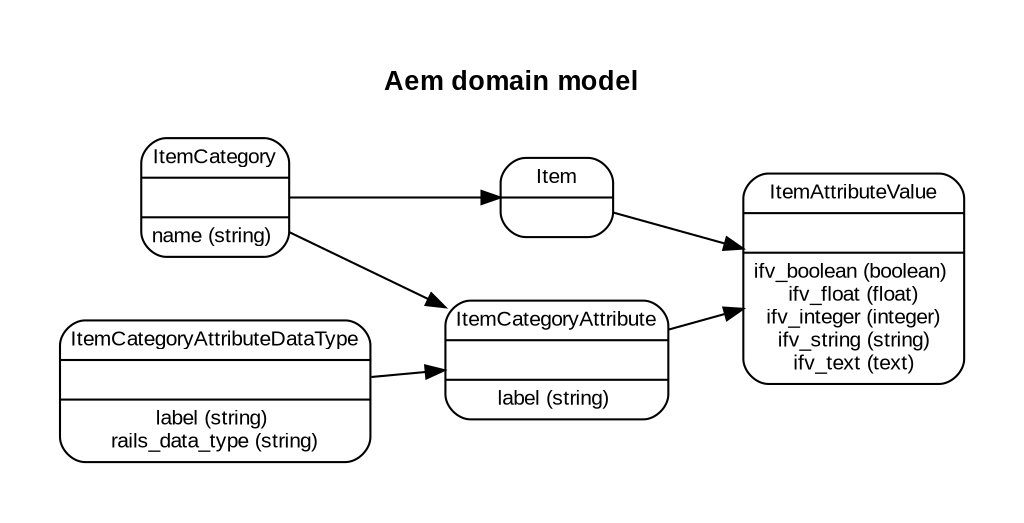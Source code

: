 digraph Aem {
rankdir = "LR";
ranksep = "0.5";
nodesep = "0.4";
pad = "0.4,0.4";
margin = "0,0";
concentrate = "true";
labelloc = "t";
fontsize = "13";
fontname = "Arial Bold";
node[ shape  =  "Mrecord" , fontsize  =  "10" , fontname  =  "Arial" , margin  =  "0.07,0.05" , penwidth  =  "1.0"];
edge[ fontname  =  "Arial" , fontsize  =  "7" , dir  =  "both" , arrowsize  =  "0.9" , penwidth  =  "1.0" , labelangle  =  "32" , labeldistance  =  "1.8"];
label = "Aem domain model\n\n";
m_Item [label = "Item|"];
m_ItemAttributeValue [label = "ItemAttributeValue|| {  ifv_boolean (boolean) \n  ifv_float (float) \n  ifv_integer (integer) \n  ifv_string (string) \n  ifv_text (text) \n  } "];
m_ItemCategory [label = "ItemCategory|| {  name (string) \n  } "];
m_ItemCategoryAttribute [label = "ItemCategoryAttribute|| {  label (string) \n  } "];
m_ItemCategoryAttributeDataType [label = "ItemCategoryAttributeDataType|| {  label (string) \n  rails_data_type (string) \n  } "];
  m_ItemCategory -> m_ItemCategoryAttribute [arrowhead = "normal", arrowtail = "none", weight = "2"];
  m_ItemCategory -> m_Item [arrowhead = "normal", arrowtail = "none", weight = "2"];
  m_Item -> m_ItemAttributeValue [arrowhead = "normal", arrowtail = "none", weight = "2"];
  m_Item -> m_ItemCategoryAttribute [style = "dotted", arrowhead = "normal", arrowtail = "none", weight = "2", constraint = "false"];
  m_ItemCategoryAttribute -> m_ItemAttributeValue [arrowhead = "normal", arrowtail = "none", weight = "2"];
  m_ItemCategoryAttributeDataType -> m_ItemCategoryAttribute [arrowhead = "normal", arrowtail = "none", weight = "2"];
}
